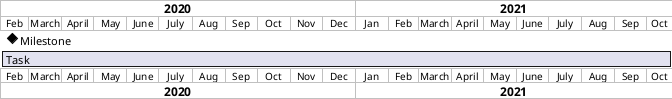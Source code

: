{
  "sha1": "gpdva81slc2d7vki7f8h8kgv1tft702",
  "insertion": {
    "when": "2024-06-01T09:03:08.149Z",
    "url": "https://forum.plantuml.net/10948/gantt-printscale-weekly?show=10950#c10950",
    "user": "plantuml@gmail.com"
  }
}
@startgantt
printscale monthly
Project starts the 2020/2/3
[Milestone] happens 2020/2/14
[Task] lasts 90 weeks
@endgantt
